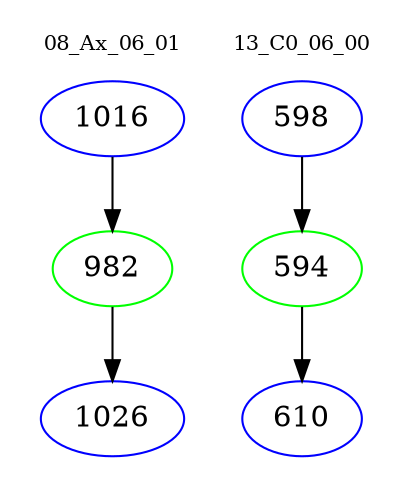digraph{
subgraph cluster_0 {
color = white
label = "08_Ax_06_01";
fontsize=10;
T0_1016 [label="1016", color="blue"]
T0_1016 -> T0_982 [color="black"]
T0_982 [label="982", color="green"]
T0_982 -> T0_1026 [color="black"]
T0_1026 [label="1026", color="blue"]
}
subgraph cluster_1 {
color = white
label = "13_C0_06_00";
fontsize=10;
T1_598 [label="598", color="blue"]
T1_598 -> T1_594 [color="black"]
T1_594 [label="594", color="green"]
T1_594 -> T1_610 [color="black"]
T1_610 [label="610", color="blue"]
}
}
